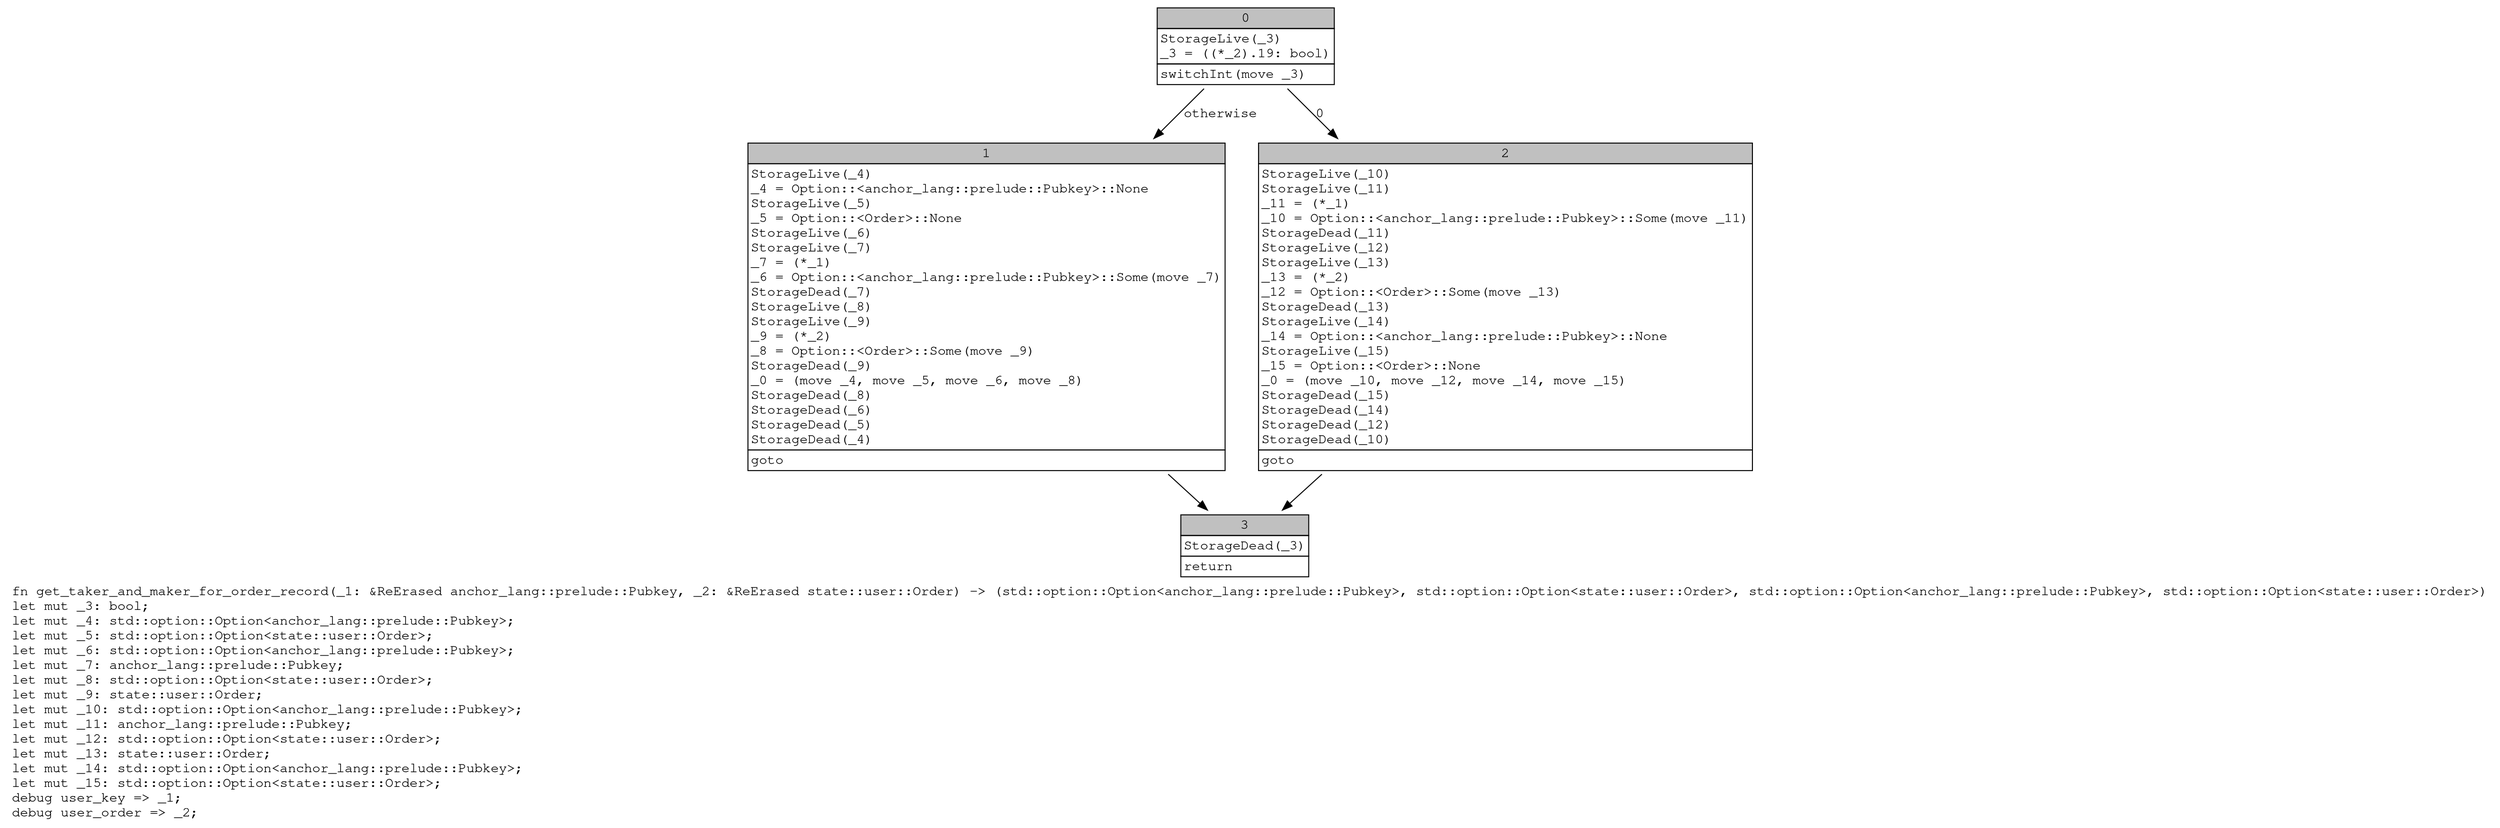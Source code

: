 digraph Mir_0_544 {
    graph [fontname="Courier, monospace"];
    node [fontname="Courier, monospace"];
    edge [fontname="Courier, monospace"];
    label=<fn get_taker_and_maker_for_order_record(_1: &amp;ReErased anchor_lang::prelude::Pubkey, _2: &amp;ReErased state::user::Order) -&gt; (std::option::Option&lt;anchor_lang::prelude::Pubkey&gt;, std::option::Option&lt;state::user::Order&gt;, std::option::Option&lt;anchor_lang::prelude::Pubkey&gt;, std::option::Option&lt;state::user::Order&gt;)<br align="left"/>let mut _3: bool;<br align="left"/>let mut _4: std::option::Option&lt;anchor_lang::prelude::Pubkey&gt;;<br align="left"/>let mut _5: std::option::Option&lt;state::user::Order&gt;;<br align="left"/>let mut _6: std::option::Option&lt;anchor_lang::prelude::Pubkey&gt;;<br align="left"/>let mut _7: anchor_lang::prelude::Pubkey;<br align="left"/>let mut _8: std::option::Option&lt;state::user::Order&gt;;<br align="left"/>let mut _9: state::user::Order;<br align="left"/>let mut _10: std::option::Option&lt;anchor_lang::prelude::Pubkey&gt;;<br align="left"/>let mut _11: anchor_lang::prelude::Pubkey;<br align="left"/>let mut _12: std::option::Option&lt;state::user::Order&gt;;<br align="left"/>let mut _13: state::user::Order;<br align="left"/>let mut _14: std::option::Option&lt;anchor_lang::prelude::Pubkey&gt;;<br align="left"/>let mut _15: std::option::Option&lt;state::user::Order&gt;;<br align="left"/>debug user_key =&gt; _1;<br align="left"/>debug user_order =&gt; _2;<br align="left"/>>;
    bb0__0_544 [shape="none", label=<<table border="0" cellborder="1" cellspacing="0"><tr><td bgcolor="gray" align="center" colspan="1">0</td></tr><tr><td align="left" balign="left">StorageLive(_3)<br/>_3 = ((*_2).19: bool)<br/></td></tr><tr><td align="left">switchInt(move _3)</td></tr></table>>];
    bb1__0_544 [shape="none", label=<<table border="0" cellborder="1" cellspacing="0"><tr><td bgcolor="gray" align="center" colspan="1">1</td></tr><tr><td align="left" balign="left">StorageLive(_4)<br/>_4 = Option::&lt;anchor_lang::prelude::Pubkey&gt;::None<br/>StorageLive(_5)<br/>_5 = Option::&lt;Order&gt;::None<br/>StorageLive(_6)<br/>StorageLive(_7)<br/>_7 = (*_1)<br/>_6 = Option::&lt;anchor_lang::prelude::Pubkey&gt;::Some(move _7)<br/>StorageDead(_7)<br/>StorageLive(_8)<br/>StorageLive(_9)<br/>_9 = (*_2)<br/>_8 = Option::&lt;Order&gt;::Some(move _9)<br/>StorageDead(_9)<br/>_0 = (move _4, move _5, move _6, move _8)<br/>StorageDead(_8)<br/>StorageDead(_6)<br/>StorageDead(_5)<br/>StorageDead(_4)<br/></td></tr><tr><td align="left">goto</td></tr></table>>];
    bb2__0_544 [shape="none", label=<<table border="0" cellborder="1" cellspacing="0"><tr><td bgcolor="gray" align="center" colspan="1">2</td></tr><tr><td align="left" balign="left">StorageLive(_10)<br/>StorageLive(_11)<br/>_11 = (*_1)<br/>_10 = Option::&lt;anchor_lang::prelude::Pubkey&gt;::Some(move _11)<br/>StorageDead(_11)<br/>StorageLive(_12)<br/>StorageLive(_13)<br/>_13 = (*_2)<br/>_12 = Option::&lt;Order&gt;::Some(move _13)<br/>StorageDead(_13)<br/>StorageLive(_14)<br/>_14 = Option::&lt;anchor_lang::prelude::Pubkey&gt;::None<br/>StorageLive(_15)<br/>_15 = Option::&lt;Order&gt;::None<br/>_0 = (move _10, move _12, move _14, move _15)<br/>StorageDead(_15)<br/>StorageDead(_14)<br/>StorageDead(_12)<br/>StorageDead(_10)<br/></td></tr><tr><td align="left">goto</td></tr></table>>];
    bb3__0_544 [shape="none", label=<<table border="0" cellborder="1" cellspacing="0"><tr><td bgcolor="gray" align="center" colspan="1">3</td></tr><tr><td align="left" balign="left">StorageDead(_3)<br/></td></tr><tr><td align="left">return</td></tr></table>>];
    bb0__0_544 -> bb2__0_544 [label="0"];
    bb0__0_544 -> bb1__0_544 [label="otherwise"];
    bb1__0_544 -> bb3__0_544 [label=""];
    bb2__0_544 -> bb3__0_544 [label=""];
}
